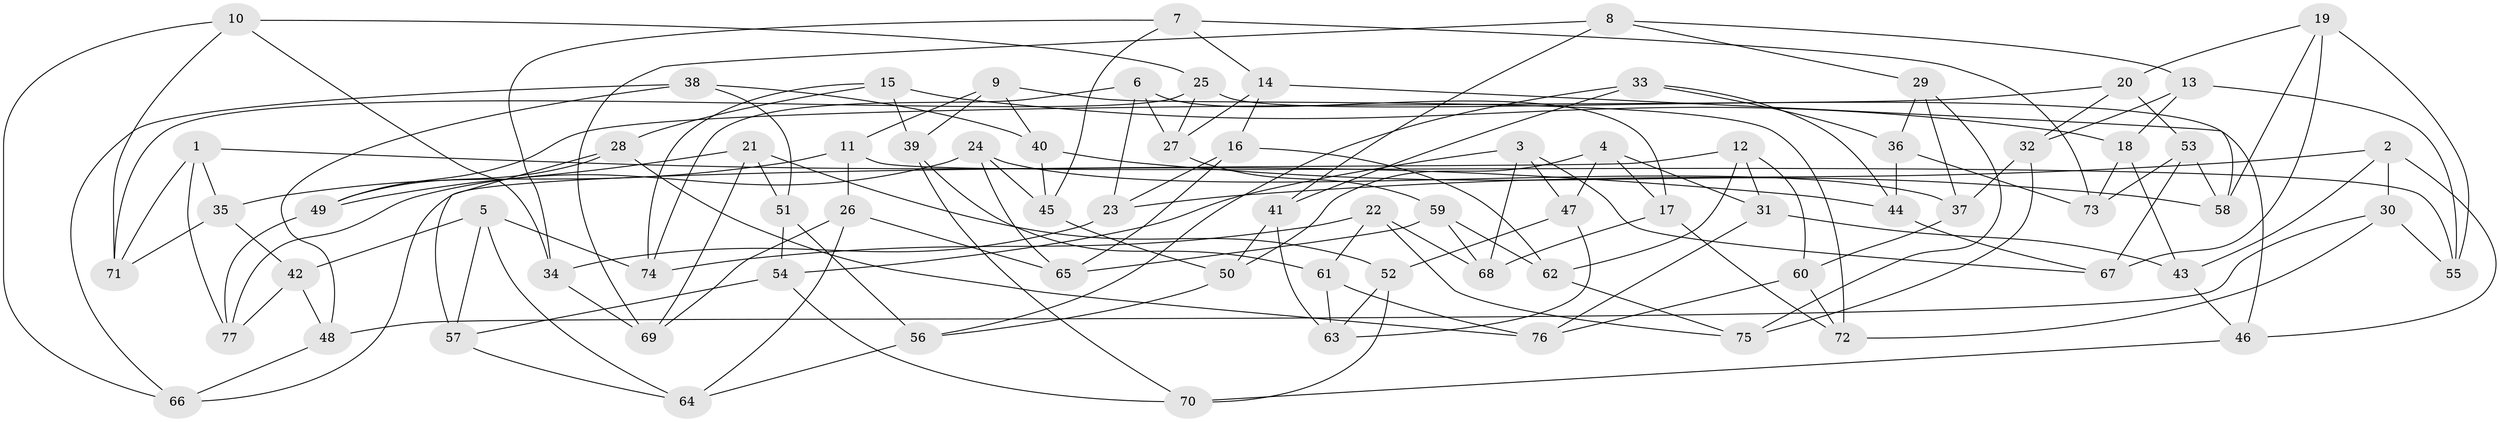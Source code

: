 // Generated by graph-tools (version 1.1) at 2025/11/02/27/25 16:11:48]
// undirected, 77 vertices, 154 edges
graph export_dot {
graph [start="1"]
  node [color=gray90,style=filled];
  1;
  2;
  3;
  4;
  5;
  6;
  7;
  8;
  9;
  10;
  11;
  12;
  13;
  14;
  15;
  16;
  17;
  18;
  19;
  20;
  21;
  22;
  23;
  24;
  25;
  26;
  27;
  28;
  29;
  30;
  31;
  32;
  33;
  34;
  35;
  36;
  37;
  38;
  39;
  40;
  41;
  42;
  43;
  44;
  45;
  46;
  47;
  48;
  49;
  50;
  51;
  52;
  53;
  54;
  55;
  56;
  57;
  58;
  59;
  60;
  61;
  62;
  63;
  64;
  65;
  66;
  67;
  68;
  69;
  70;
  71;
  72;
  73;
  74;
  75;
  76;
  77;
  1 -- 35;
  1 -- 44;
  1 -- 77;
  1 -- 71;
  2 -- 46;
  2 -- 23;
  2 -- 43;
  2 -- 30;
  3 -- 54;
  3 -- 68;
  3 -- 67;
  3 -- 47;
  4 -- 17;
  4 -- 50;
  4 -- 47;
  4 -- 31;
  5 -- 74;
  5 -- 42;
  5 -- 64;
  5 -- 57;
  6 -- 74;
  6 -- 23;
  6 -- 17;
  6 -- 27;
  7 -- 45;
  7 -- 73;
  7 -- 14;
  7 -- 34;
  8 -- 13;
  8 -- 69;
  8 -- 29;
  8 -- 41;
  9 -- 39;
  9 -- 40;
  9 -- 11;
  9 -- 72;
  10 -- 34;
  10 -- 66;
  10 -- 71;
  10 -- 25;
  11 -- 26;
  11 -- 35;
  11 -- 55;
  12 -- 66;
  12 -- 62;
  12 -- 31;
  12 -- 60;
  13 -- 32;
  13 -- 55;
  13 -- 18;
  14 -- 16;
  14 -- 27;
  14 -- 58;
  15 -- 39;
  15 -- 18;
  15 -- 74;
  15 -- 28;
  16 -- 23;
  16 -- 65;
  16 -- 62;
  17 -- 72;
  17 -- 68;
  18 -- 73;
  18 -- 43;
  19 -- 58;
  19 -- 20;
  19 -- 67;
  19 -- 55;
  20 -- 32;
  20 -- 49;
  20 -- 53;
  21 -- 51;
  21 -- 49;
  21 -- 69;
  21 -- 52;
  22 -- 68;
  22 -- 74;
  22 -- 61;
  22 -- 75;
  23 -- 34;
  24 -- 37;
  24 -- 45;
  24 -- 65;
  24 -- 77;
  25 -- 27;
  25 -- 46;
  25 -- 71;
  26 -- 69;
  26 -- 65;
  26 -- 64;
  27 -- 59;
  28 -- 76;
  28 -- 49;
  28 -- 57;
  29 -- 36;
  29 -- 37;
  29 -- 75;
  30 -- 72;
  30 -- 55;
  30 -- 48;
  31 -- 43;
  31 -- 76;
  32 -- 75;
  32 -- 37;
  33 -- 56;
  33 -- 36;
  33 -- 41;
  33 -- 44;
  34 -- 69;
  35 -- 71;
  35 -- 42;
  36 -- 73;
  36 -- 44;
  37 -- 60;
  38 -- 51;
  38 -- 40;
  38 -- 48;
  38 -- 66;
  39 -- 61;
  39 -- 70;
  40 -- 58;
  40 -- 45;
  41 -- 50;
  41 -- 63;
  42 -- 77;
  42 -- 48;
  43 -- 46;
  44 -- 67;
  45 -- 50;
  46 -- 70;
  47 -- 52;
  47 -- 63;
  48 -- 66;
  49 -- 77;
  50 -- 56;
  51 -- 54;
  51 -- 56;
  52 -- 70;
  52 -- 63;
  53 -- 73;
  53 -- 67;
  53 -- 58;
  54 -- 57;
  54 -- 70;
  56 -- 64;
  57 -- 64;
  59 -- 65;
  59 -- 62;
  59 -- 68;
  60 -- 72;
  60 -- 76;
  61 -- 63;
  61 -- 76;
  62 -- 75;
}
